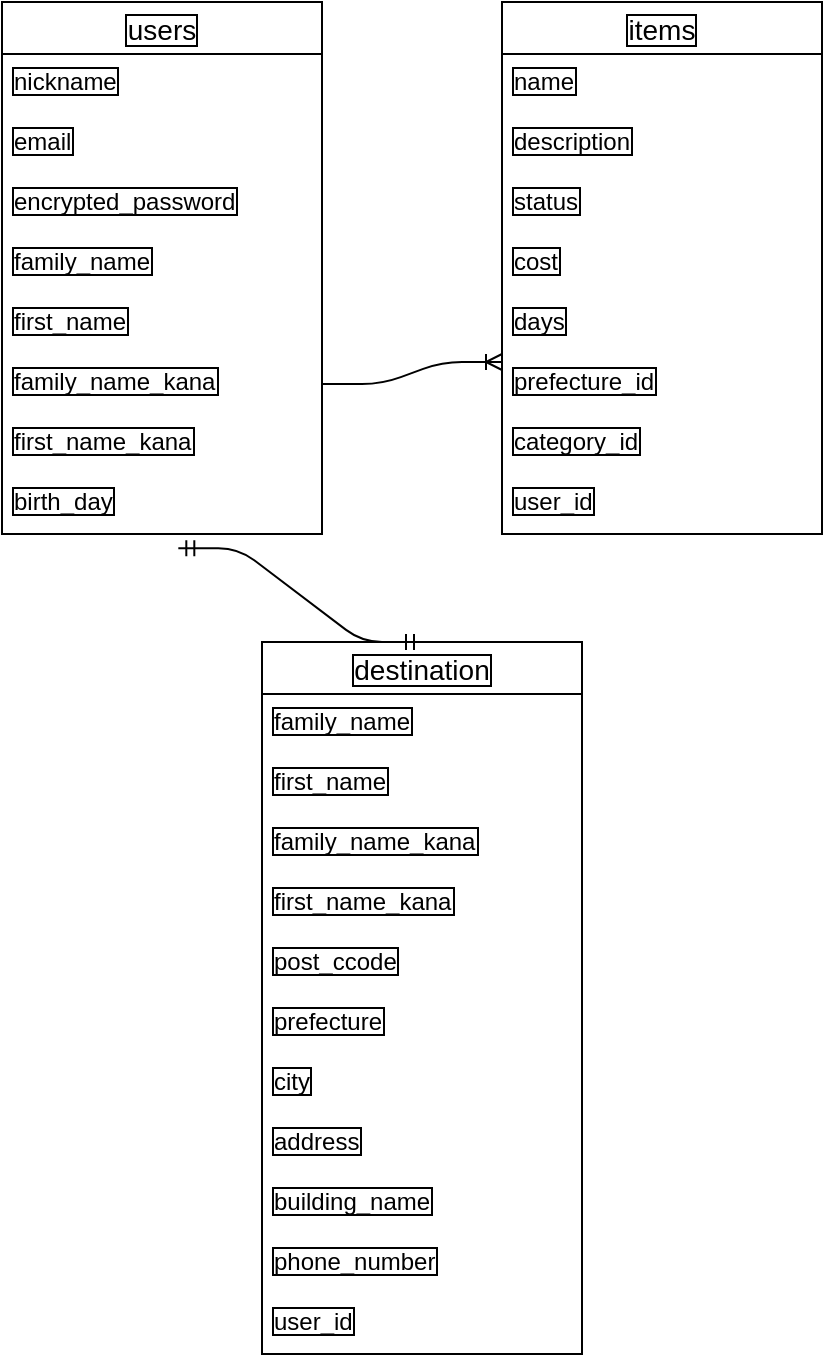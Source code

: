 <mxfile>
    <diagram id="GW2nV3Zrj2M_CAAT7f1R" name="ページ1">
        <mxGraphModel dx="789" dy="693" grid="1" gridSize="10" guides="1" tooltips="1" connect="1" arrows="1" fold="1" page="1" pageScale="1" pageWidth="827" pageHeight="1169" math="0" shadow="0">
            <root>
                <mxCell id="0"/>
                <mxCell id="1" parent="0"/>
                <mxCell id="263" value="users" style="swimlane;fontStyle=0;childLayout=stackLayout;horizontal=1;startSize=26;horizontalStack=0;resizeParent=1;resizeParentMax=0;resizeLast=0;collapsible=1;marginBottom=0;align=center;fontSize=14;labelBorderColor=default;" vertex="1" parent="1">
                    <mxGeometry x="110" y="360" width="160" height="266" as="geometry"/>
                </mxCell>
                <mxCell id="265" value="nickname" style="text;strokeColor=none;fillColor=none;spacingLeft=4;spacingRight=4;overflow=hidden;rotatable=0;points=[[0,0.5],[1,0.5]];portConstraint=eastwest;fontSize=12;labelBorderColor=default;" vertex="1" parent="263">
                    <mxGeometry y="26" width="160" height="30" as="geometry"/>
                </mxCell>
                <mxCell id="266" value="email" style="text;strokeColor=none;fillColor=none;spacingLeft=4;spacingRight=4;overflow=hidden;rotatable=0;points=[[0,0.5],[1,0.5]];portConstraint=eastwest;fontSize=12;labelBorderColor=default;" vertex="1" parent="263">
                    <mxGeometry y="56" width="160" height="30" as="geometry"/>
                </mxCell>
                <mxCell id="269" value="encrypted_password" style="text;strokeColor=none;fillColor=none;spacingLeft=4;spacingRight=4;overflow=hidden;rotatable=0;points=[[0,0.5],[1,0.5]];portConstraint=eastwest;fontSize=12;labelBorderColor=default;" vertex="1" parent="263">
                    <mxGeometry y="86" width="160" height="30" as="geometry"/>
                </mxCell>
                <mxCell id="271" value="family_name" style="text;strokeColor=none;fillColor=none;spacingLeft=4;spacingRight=4;overflow=hidden;rotatable=0;points=[[0,0.5],[1,0.5]];portConstraint=eastwest;fontSize=12;labelBorderColor=default;" vertex="1" parent="263">
                    <mxGeometry y="116" width="160" height="30" as="geometry"/>
                </mxCell>
                <mxCell id="285" value="first_name" style="text;strokeColor=none;fillColor=none;spacingLeft=4;spacingRight=4;overflow=hidden;rotatable=0;points=[[0,0.5],[1,0.5]];portConstraint=eastwest;fontSize=12;labelBorderColor=default;" vertex="1" parent="263">
                    <mxGeometry y="146" width="160" height="30" as="geometry"/>
                </mxCell>
                <mxCell id="286" value="family_name_kana" style="text;strokeColor=none;fillColor=none;spacingLeft=4;spacingRight=4;overflow=hidden;rotatable=0;points=[[0,0.5],[1,0.5]];portConstraint=eastwest;fontSize=12;labelBorderColor=default;" vertex="1" parent="263">
                    <mxGeometry y="176" width="160" height="30" as="geometry"/>
                </mxCell>
                <mxCell id="287" value="first_name_kana" style="text;strokeColor=none;fillColor=none;spacingLeft=4;spacingRight=4;overflow=hidden;rotatable=0;points=[[0,0.5],[1,0.5]];portConstraint=eastwest;fontSize=12;labelBorderColor=default;" vertex="1" parent="263">
                    <mxGeometry y="206" width="160" height="30" as="geometry"/>
                </mxCell>
                <mxCell id="288" value="birth_day" style="text;strokeColor=none;fillColor=none;spacingLeft=4;spacingRight=4;overflow=hidden;rotatable=0;points=[[0,0.5],[1,0.5]];portConstraint=eastwest;fontSize=12;labelBorderColor=default;" vertex="1" parent="263">
                    <mxGeometry y="236" width="160" height="30" as="geometry"/>
                </mxCell>
                <mxCell id="272" value="items" style="swimlane;fontStyle=0;childLayout=stackLayout;horizontal=1;startSize=26;horizontalStack=0;resizeParent=1;resizeParentMax=0;resizeLast=0;collapsible=1;marginBottom=0;align=center;fontSize=14;labelBorderColor=default;" vertex="1" parent="1">
                    <mxGeometry x="360" y="360" width="160" height="266" as="geometry"/>
                </mxCell>
                <mxCell id="273" value="name" style="text;strokeColor=none;fillColor=none;spacingLeft=4;spacingRight=4;overflow=hidden;rotatable=0;points=[[0,0.5],[1,0.5]];portConstraint=eastwest;fontSize=12;labelBorderColor=default;" vertex="1" parent="272">
                    <mxGeometry y="26" width="160" height="30" as="geometry"/>
                </mxCell>
                <mxCell id="275" value="description" style="text;strokeColor=none;fillColor=none;spacingLeft=4;spacingRight=4;overflow=hidden;rotatable=0;points=[[0,0.5],[1,0.5]];portConstraint=eastwest;fontSize=12;labelBorderColor=default;" vertex="1" parent="272">
                    <mxGeometry y="56" width="160" height="30" as="geometry"/>
                </mxCell>
                <mxCell id="276" value="status" style="text;strokeColor=none;fillColor=none;spacingLeft=4;spacingRight=4;overflow=hidden;rotatable=0;points=[[0,0.5],[1,0.5]];portConstraint=eastwest;fontSize=12;labelBorderColor=default;" vertex="1" parent="272">
                    <mxGeometry y="86" width="160" height="30" as="geometry"/>
                </mxCell>
                <mxCell id="292" value="cost" style="text;strokeColor=none;fillColor=none;spacingLeft=4;spacingRight=4;overflow=hidden;rotatable=0;points=[[0,0.5],[1,0.5]];portConstraint=eastwest;fontSize=12;labelBorderColor=default;" vertex="1" parent="272">
                    <mxGeometry y="116" width="160" height="30" as="geometry"/>
                </mxCell>
                <mxCell id="293" value="days" style="text;strokeColor=none;fillColor=none;spacingLeft=4;spacingRight=4;overflow=hidden;rotatable=0;points=[[0,0.5],[1,0.5]];portConstraint=eastwest;fontSize=12;labelBorderColor=default;" vertex="1" parent="272">
                    <mxGeometry y="146" width="160" height="30" as="geometry"/>
                </mxCell>
                <mxCell id="294" value="prefecture_id" style="text;strokeColor=none;fillColor=none;spacingLeft=4;spacingRight=4;overflow=hidden;rotatable=0;points=[[0,0.5],[1,0.5]];portConstraint=eastwest;fontSize=12;labelBorderColor=default;" vertex="1" parent="272">
                    <mxGeometry y="176" width="160" height="30" as="geometry"/>
                </mxCell>
                <mxCell id="295" value="category_id" style="text;strokeColor=none;fillColor=none;spacingLeft=4;spacingRight=4;overflow=hidden;rotatable=0;points=[[0,0.5],[1,0.5]];portConstraint=eastwest;fontSize=12;labelBorderColor=default;" vertex="1" parent="272">
                    <mxGeometry y="206" width="160" height="30" as="geometry"/>
                </mxCell>
                <mxCell id="297" value="user_id" style="text;strokeColor=none;fillColor=none;spacingLeft=4;spacingRight=4;overflow=hidden;rotatable=0;points=[[0,0.5],[1,0.5]];portConstraint=eastwest;fontSize=12;labelBorderColor=default;" vertex="1" parent="272">
                    <mxGeometry y="236" width="160" height="30" as="geometry"/>
                </mxCell>
                <mxCell id="281" value="destination" style="swimlane;fontStyle=0;childLayout=stackLayout;horizontal=1;startSize=26;horizontalStack=0;resizeParent=1;resizeParentMax=0;resizeLast=0;collapsible=1;marginBottom=0;align=center;fontSize=14;labelBorderColor=default;" vertex="1" parent="1">
                    <mxGeometry x="240" y="680" width="160" height="356" as="geometry"/>
                </mxCell>
                <mxCell id="282" value="family_name" style="text;strokeColor=none;fillColor=none;spacingLeft=4;spacingRight=4;overflow=hidden;rotatable=0;points=[[0,0.5],[1,0.5]];portConstraint=eastwest;fontSize=12;labelBorderColor=default;" vertex="1" parent="281">
                    <mxGeometry y="26" width="160" height="30" as="geometry"/>
                </mxCell>
                <mxCell id="283" value="first_name" style="text;strokeColor=none;fillColor=none;spacingLeft=4;spacingRight=4;overflow=hidden;rotatable=0;points=[[0,0.5],[1,0.5]];portConstraint=eastwest;fontSize=12;labelBorderColor=default;" vertex="1" parent="281">
                    <mxGeometry y="56" width="160" height="30" as="geometry"/>
                </mxCell>
                <mxCell id="284" value="family_name_kana" style="text;strokeColor=none;fillColor=none;spacingLeft=4;spacingRight=4;overflow=hidden;rotatable=0;points=[[0,0.5],[1,0.5]];portConstraint=eastwest;fontSize=12;labelBorderColor=default;" vertex="1" parent="281">
                    <mxGeometry y="86" width="160" height="30" as="geometry"/>
                </mxCell>
                <mxCell id="298" value="first_name_kana" style="text;strokeColor=none;fillColor=none;spacingLeft=4;spacingRight=4;overflow=hidden;rotatable=0;points=[[0,0.5],[1,0.5]];portConstraint=eastwest;fontSize=12;labelBorderColor=default;" vertex="1" parent="281">
                    <mxGeometry y="116" width="160" height="30" as="geometry"/>
                </mxCell>
                <mxCell id="299" value="post_ccode" style="text;strokeColor=none;fillColor=none;spacingLeft=4;spacingRight=4;overflow=hidden;rotatable=0;points=[[0,0.5],[1,0.5]];portConstraint=eastwest;fontSize=12;labelBorderColor=default;" vertex="1" parent="281">
                    <mxGeometry y="146" width="160" height="30" as="geometry"/>
                </mxCell>
                <mxCell id="300" value="prefecture" style="text;strokeColor=none;fillColor=none;spacingLeft=4;spacingRight=4;overflow=hidden;rotatable=0;points=[[0,0.5],[1,0.5]];portConstraint=eastwest;fontSize=12;labelBorderColor=default;" vertex="1" parent="281">
                    <mxGeometry y="176" width="160" height="30" as="geometry"/>
                </mxCell>
                <mxCell id="301" value="city" style="text;strokeColor=none;fillColor=none;spacingLeft=4;spacingRight=4;overflow=hidden;rotatable=0;points=[[0,0.5],[1,0.5]];portConstraint=eastwest;fontSize=12;labelBorderColor=default;" vertex="1" parent="281">
                    <mxGeometry y="206" width="160" height="30" as="geometry"/>
                </mxCell>
                <mxCell id="302" value="address" style="text;strokeColor=none;fillColor=none;spacingLeft=4;spacingRight=4;overflow=hidden;rotatable=0;points=[[0,0.5],[1,0.5]];portConstraint=eastwest;fontSize=12;labelBorderColor=default;" vertex="1" parent="281">
                    <mxGeometry y="236" width="160" height="30" as="geometry"/>
                </mxCell>
                <mxCell id="303" value="building_name" style="text;strokeColor=none;fillColor=none;spacingLeft=4;spacingRight=4;overflow=hidden;rotatable=0;points=[[0,0.5],[1,0.5]];portConstraint=eastwest;fontSize=12;labelBorderColor=default;" vertex="1" parent="281">
                    <mxGeometry y="266" width="160" height="30" as="geometry"/>
                </mxCell>
                <mxCell id="304" value="phone_number" style="text;strokeColor=none;fillColor=none;spacingLeft=4;spacingRight=4;overflow=hidden;rotatable=0;points=[[0,0.5],[1,0.5]];portConstraint=eastwest;fontSize=12;labelBorderColor=default;" vertex="1" parent="281">
                    <mxGeometry y="296" width="160" height="30" as="geometry"/>
                </mxCell>
                <mxCell id="305" value="user_id" style="text;strokeColor=none;fillColor=none;spacingLeft=4;spacingRight=4;overflow=hidden;rotatable=0;points=[[0,0.5],[1,0.5]];portConstraint=eastwest;fontSize=12;labelBorderColor=default;" vertex="1" parent="281">
                    <mxGeometry y="326" width="160" height="30" as="geometry"/>
                </mxCell>
                <mxCell id="325" value="" style="edgeStyle=entityRelationEdgeStyle;fontSize=12;html=1;endArrow=ERoneToMany;exitX=1;exitY=0.5;exitDx=0;exitDy=0;" edge="1" parent="1" source="286">
                    <mxGeometry width="100" height="100" relative="1" as="geometry">
                        <mxPoint x="260" y="640" as="sourcePoint"/>
                        <mxPoint x="360" y="540" as="targetPoint"/>
                    </mxGeometry>
                </mxCell>
                <mxCell id="327" value="" style="edgeStyle=entityRelationEdgeStyle;fontSize=12;html=1;endArrow=ERmandOne;startArrow=ERmandOne;exitX=0.5;exitY=0;exitDx=0;exitDy=0;entryX=0.551;entryY=1.236;entryDx=0;entryDy=0;entryPerimeter=0;" edge="1" parent="1" source="281" target="288">
                    <mxGeometry width="100" height="100" relative="1" as="geometry">
                        <mxPoint x="420" y="730" as="sourcePoint"/>
                        <mxPoint x="270" y="671" as="targetPoint"/>
                    </mxGeometry>
                </mxCell>
            </root>
        </mxGraphModel>
    </diagram>
</mxfile>